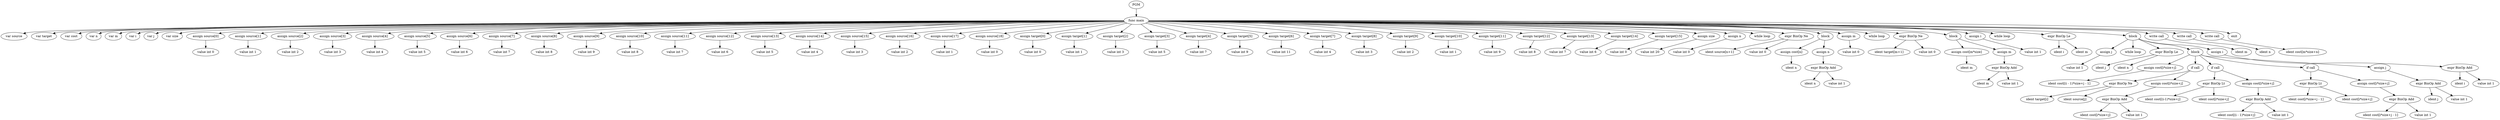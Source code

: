 digraph ast {
0[label = PGM, shape = ellipse]
1[label = "func main", shape = ellipse]
0 -> 1
2[label = "var source", shape = ellipse]
1 -> 2
3[label = "var target", shape = ellipse]
1 -> 3
4[label = "var cost", shape = ellipse]
1 -> 4
5[label = "var n", shape = ellipse]
1 -> 5
6[label = "var m", shape = ellipse]
1 -> 6
7[label = "var i", shape = ellipse]
1 -> 7
8[label = "var j", shape = ellipse]
1 -> 8
9[label = "var size", shape = ellipse]
1 -> 9
10[label = "assign source[0]", shape = ellipse]
1 -> 10
11[label = "value int 0", shape = ellipse]
10 -> 11
12[label = "assign source[1]", shape = ellipse]
1 -> 12
13[label = "value int 1", shape = ellipse]
12 -> 13
14[label = "assign source[2]", shape = ellipse]
1 -> 14
15[label = "value int 2", shape = ellipse]
14 -> 15
16[label = "assign source[3]", shape = ellipse]
1 -> 16
17[label = "value int 3", shape = ellipse]
16 -> 17
18[label = "assign source[4]", shape = ellipse]
1 -> 18
19[label = "value int 4", shape = ellipse]
18 -> 19
20[label = "assign source[5]", shape = ellipse]
1 -> 20
21[label = "value int 5", shape = ellipse]
20 -> 21
22[label = "assign source[6]", shape = ellipse]
1 -> 22
23[label = "value int 6", shape = ellipse]
22 -> 23
24[label = "assign source[7]", shape = ellipse]
1 -> 24
25[label = "value int 7", shape = ellipse]
24 -> 25
26[label = "assign source[8]", shape = ellipse]
1 -> 26
27[label = "value int 8", shape = ellipse]
26 -> 27
28[label = "assign source[9]", shape = ellipse]
1 -> 28
29[label = "value int 9", shape = ellipse]
28 -> 29
30[label = "assign source[10]", shape = ellipse]
1 -> 30
31[label = "value int 8", shape = ellipse]
30 -> 31
32[label = "assign source[11]", shape = ellipse]
1 -> 32
33[label = "value int 7", shape = ellipse]
32 -> 33
34[label = "assign source[12]", shape = ellipse]
1 -> 34
35[label = "value int 6", shape = ellipse]
34 -> 35
36[label = "assign source[13]", shape = ellipse]
1 -> 36
37[label = "value int 5", shape = ellipse]
36 -> 37
38[label = "assign source[14]", shape = ellipse]
1 -> 38
39[label = "value int 4", shape = ellipse]
38 -> 39
40[label = "assign source[15]", shape = ellipse]
1 -> 40
41[label = "value int 3", shape = ellipse]
40 -> 41
42[label = "assign source[16]", shape = ellipse]
1 -> 42
43[label = "value int 2", shape = ellipse]
42 -> 43
44[label = "assign source[17]", shape = ellipse]
1 -> 44
45[label = "value int 1", shape = ellipse]
44 -> 45
46[label = "assign source[18]", shape = ellipse]
1 -> 46
47[label = "value int 0", shape = ellipse]
46 -> 47
48[label = "assign target[0]", shape = ellipse]
1 -> 48
49[label = "value int 0", shape = ellipse]
48 -> 49
50[label = "assign target[1]", shape = ellipse]
1 -> 50
51[label = "value int 1", shape = ellipse]
50 -> 51
52[label = "assign target[2]", shape = ellipse]
1 -> 52
53[label = "value int 3", shape = ellipse]
52 -> 53
54[label = "assign target[3]", shape = ellipse]
1 -> 54
55[label = "value int 5", shape = ellipse]
54 -> 55
56[label = "assign target[4]", shape = ellipse]
1 -> 56
57[label = "value int 7", shape = ellipse]
56 -> 57
58[label = "assign target[5]", shape = ellipse]
1 -> 58
59[label = "value int 9", shape = ellipse]
58 -> 59
60[label = "assign target[6]", shape = ellipse]
1 -> 60
61[label = "value int 11", shape = ellipse]
60 -> 61
62[label = "assign target[7]", shape = ellipse]
1 -> 62
63[label = "value int 4", shape = ellipse]
62 -> 63
64[label = "assign target[8]", shape = ellipse]
1 -> 64
65[label = "value int 3", shape = ellipse]
64 -> 65
66[label = "assign target[9]", shape = ellipse]
1 -> 66
67[label = "value int 2", shape = ellipse]
66 -> 67
68[label = "assign target[10]", shape = ellipse]
1 -> 68
69[label = "value int 1", shape = ellipse]
68 -> 69
70[label = "assign target[11]", shape = ellipse]
1 -> 70
71[label = "value int 9", shape = ellipse]
70 -> 71
72[label = "assign target[12]", shape = ellipse]
1 -> 72
73[label = "value int 8", shape = ellipse]
72 -> 73
74[label = "assign target[13]", shape = ellipse]
1 -> 74
75[label = "value int 7", shape = ellipse]
74 -> 75
76[label = "assign target[14]", shape = ellipse]
1 -> 76
77[label = "value int 6", shape = ellipse]
76 -> 77
78[label = "assign target[15]", shape = ellipse]
1 -> 78
79[label = "value int 0", shape = ellipse]
78 -> 79
80[label = "assign size", shape = ellipse]
1 -> 80
81[label = "value int 20", shape = ellipse]
80 -> 81
82[label = "assign n", shape = ellipse]
1 -> 82
83[label = "value int 0", shape = ellipse]
82 -> 83
84[label = "while loop", shape = ellipse]
1 -> 84
85[label = "expr BinOp Ne", shape = ellipse]
1 -> 85
86[label = "ident source[n+1]", shape = ellipse]
85 -> 86
87[label = "value int 0", shape = ellipse]
85 -> 87
88[label = "block", shape = ellipse]
1 -> 88
89[label = "assign cost[n]", shape = ellipse]
88 -> 89
90[label = "ident n", shape = ellipse]
89 -> 90
91[label = "assign n", shape = ellipse]
88 -> 91
92[label = "expr BinOp Add", shape = ellipse]
91 -> 92
93[label = "ident n", shape = ellipse]
92 -> 93
94[label = "value int 1", shape = ellipse]
92 -> 94
95[label = "assign m", shape = ellipse]
1 -> 95
96[label = "value int 0", shape = ellipse]
95 -> 96
97[label = "while loop", shape = ellipse]
1 -> 97
98[label = "expr BinOp Ne", shape = ellipse]
1 -> 98
99[label = "ident target[m+1]", shape = ellipse]
98 -> 99
100[label = "value int 0", shape = ellipse]
98 -> 100
101[label = "block", shape = ellipse]
1 -> 101
102[label = "assign cost[m*size]", shape = ellipse]
101 -> 102
103[label = "ident m", shape = ellipse]
102 -> 103
104[label = "assign m", shape = ellipse]
101 -> 104
105[label = "expr BinOp Add", shape = ellipse]
104 -> 105
106[label = "ident m", shape = ellipse]
105 -> 106
107[label = "value int 1", shape = ellipse]
105 -> 107
108[label = "assign i", shape = ellipse]
1 -> 108
109[label = "value int 1", shape = ellipse]
108 -> 109
110[label = "while loop", shape = ellipse]
1 -> 110
111[label = "expr BinOp Le", shape = ellipse]
1 -> 111
112[label = "ident i", shape = ellipse]
111 -> 112
113[label = "ident m", shape = ellipse]
111 -> 113
114[label = "block", shape = ellipse]
1 -> 114
115[label = "assign j", shape = ellipse]
114 -> 115
116[label = "value int 1", shape = ellipse]
115 -> 116
117[label = "while loop", shape = ellipse]
114 -> 117
118[label = "expr BinOp Le", shape = ellipse]
114 -> 118
119[label = "ident j", shape = ellipse]
118 -> 119
120[label = "ident n", shape = ellipse]
118 -> 120
121[label = "block", shape = ellipse]
114 -> 121
122[label = "assign cost[i*size+j]", shape = ellipse]
121 -> 122
123[label = "ident cost[(i - 1)*size+j - 1]", shape = ellipse]
122 -> 123
124[label = "if call", shape = ellipse]
121 -> 124
125[label = "expr BinOp Ne", shape = ellipse]
124 -> 125
126[label = "ident target[i]", shape = ellipse]
125 -> 126
127[label = "ident source[j]", shape = ellipse]
125 -> 127
128[label = "assign cost[i*size+j]", shape = ellipse]
124 -> 128
129[label = "expr BinOp Add", shape = ellipse]
128 -> 129
130[label = "ident cost[i*size+j]", shape = ellipse]
129 -> 130
131[label = "value int 1", shape = ellipse]
129 -> 131
132[label = "if call", shape = ellipse]
121 -> 132
133[label = "expr BinOp Lt", shape = ellipse]
132 -> 133
134[label = "ident cost[(i-1)*size+j]", shape = ellipse]
133 -> 134
135[label = "ident cost[i*size+j]", shape = ellipse]
133 -> 135
136[label = "assign cost[i*size+j]", shape = ellipse]
132 -> 136
137[label = "expr BinOp Add", shape = ellipse]
136 -> 137
138[label = "ident cost[(i - 1)*size+j]", shape = ellipse]
137 -> 138
139[label = "value int 1", shape = ellipse]
137 -> 139
140[label = "if call", shape = ellipse]
121 -> 140
141[label = "expr BinOp Lt", shape = ellipse]
140 -> 141
142[label = "ident cost[i*size+j - 1]", shape = ellipse]
141 -> 142
143[label = "ident cost[i*size+j]", shape = ellipse]
141 -> 143
144[label = "assign cost[i*size+j]", shape = ellipse]
140 -> 144
145[label = "expr BinOp Add", shape = ellipse]
144 -> 145
146[label = "ident cost[i*size+j - 1]", shape = ellipse]
145 -> 146
147[label = "value int 1", shape = ellipse]
145 -> 147
148[label = "assign j", shape = ellipse]
121 -> 148
149[label = "expr BinOp Add", shape = ellipse]
148 -> 149
150[label = "ident j", shape = ellipse]
149 -> 150
151[label = "value int 1", shape = ellipse]
149 -> 151
152[label = "assign i", shape = ellipse]
114 -> 152
153[label = "expr BinOp Add", shape = ellipse]
152 -> 153
154[label = "ident i", shape = ellipse]
153 -> 154
155[label = "value int 1", shape = ellipse]
153 -> 155
156[label = "write call", shape = ellipse]
1 -> 156
157[label = "ident m", shape = ellipse]
156 -> 157
158[label = "write call", shape = ellipse]
1 -> 158
159[label = "ident n", shape = ellipse]
158 -> 159
160[label = "write call", shape = ellipse]
1 -> 160
161[label = "ident cost[m*size+n]", shape = ellipse]
160 -> 161
162[label = "exit", shape = ellipse]
1 -> 162
}